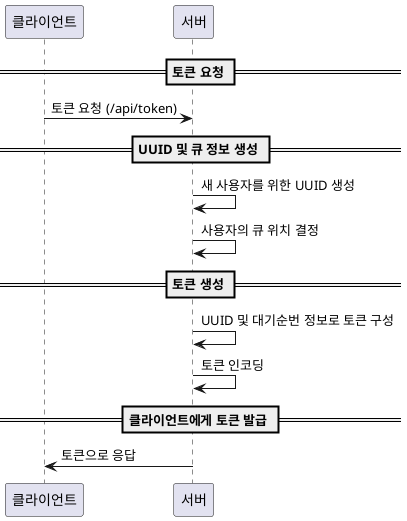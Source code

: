 @startuml
participant "클라이언트" as Client
participant "서버" as Server

== 토큰 요청 ==
Client -> Server: 토큰 요청 (/api/token)

== UUID 및 큐 정보 생성 ==
Server -> Server: 새 사용자를 위한 UUID 생성
Server -> Server: 사용자의 큐 위치 결정

== 토큰 생성 ==
Server -> Server: UUID 및 대기순번 정보로 토큰 구성
Server -> Server: 토큰 인코딩

== 클라이언트에게 토큰 발급 ==
Server -> Client: 토큰으로 응답


@enduml
